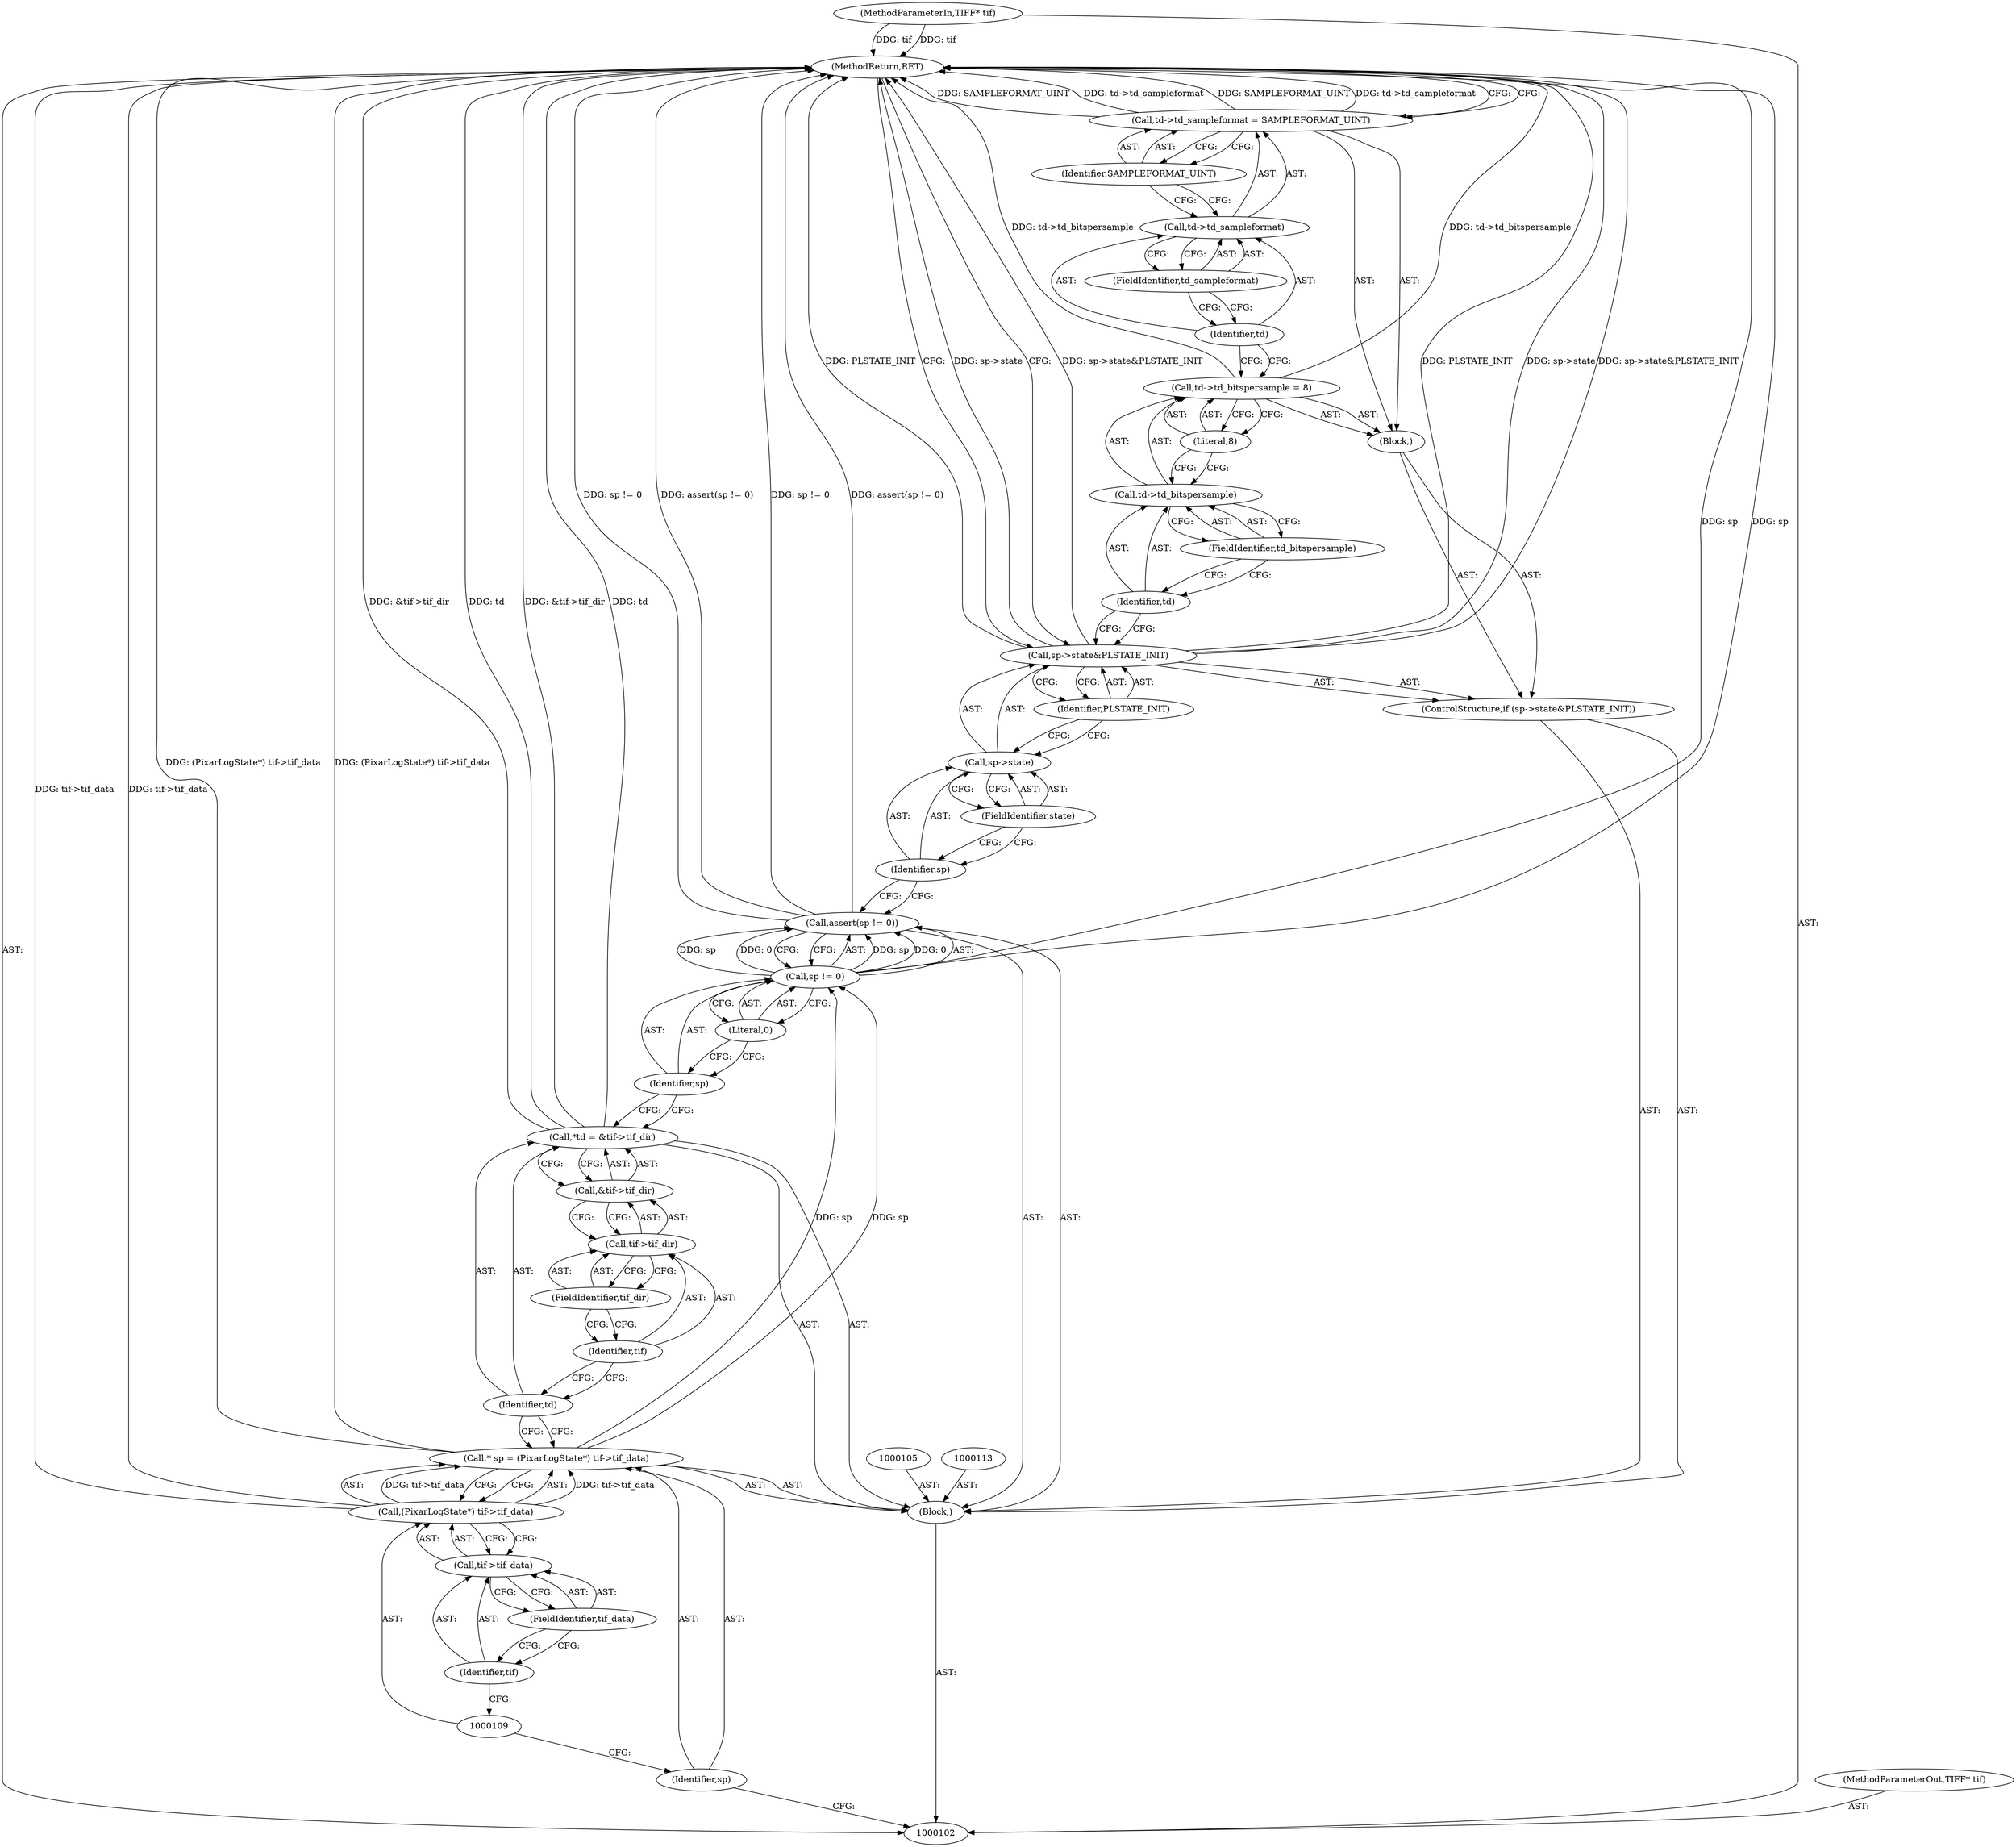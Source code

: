 digraph "0_libtiff_1044b43637fa7f70fb19b93593777b78bd20da86_1" {
"1000141" [label="(MethodReturn,RET)"];
"1000103" [label="(MethodParameterIn,TIFF* tif)"];
"1000182" [label="(MethodParameterOut,TIFF* tif)"];
"1000125" [label="(Call,sp->state&PLSTATE_INIT)"];
"1000126" [label="(Call,sp->state)"];
"1000127" [label="(Identifier,sp)"];
"1000128" [label="(FieldIdentifier,state)"];
"1000129" [label="(Identifier,PLSTATE_INIT)"];
"1000130" [label="(Block,)"];
"1000124" [label="(ControlStructure,if (sp->state&PLSTATE_INIT))"];
"1000104" [label="(Block,)"];
"1000131" [label="(Call,td->td_bitspersample = 8)"];
"1000132" [label="(Call,td->td_bitspersample)"];
"1000133" [label="(Identifier,td)"];
"1000134" [label="(FieldIdentifier,td_bitspersample)"];
"1000135" [label="(Literal,8)"];
"1000136" [label="(Call,td->td_sampleformat = SAMPLEFORMAT_UINT)"];
"1000137" [label="(Call,td->td_sampleformat)"];
"1000138" [label="(Identifier,td)"];
"1000139" [label="(FieldIdentifier,td_sampleformat)"];
"1000140" [label="(Identifier,SAMPLEFORMAT_UINT)"];
"1000106" [label="(Call,* sp = (PixarLogState*) tif->tif_data)"];
"1000107" [label="(Identifier,sp)"];
"1000108" [label="(Call,(PixarLogState*) tif->tif_data)"];
"1000110" [label="(Call,tif->tif_data)"];
"1000111" [label="(Identifier,tif)"];
"1000112" [label="(FieldIdentifier,tif_data)"];
"1000114" [label="(Call,*td = &tif->tif_dir)"];
"1000115" [label="(Identifier,td)"];
"1000116" [label="(Call,&tif->tif_dir)"];
"1000117" [label="(Call,tif->tif_dir)"];
"1000118" [label="(Identifier,tif)"];
"1000119" [label="(FieldIdentifier,tif_dir)"];
"1000120" [label="(Call,assert(sp != 0))"];
"1000123" [label="(Literal,0)"];
"1000121" [label="(Call,sp != 0)"];
"1000122" [label="(Identifier,sp)"];
"1000141" -> "1000102"  [label="AST: "];
"1000141" -> "1000136"  [label="CFG: "];
"1000141" -> "1000125"  [label="CFG: "];
"1000125" -> "1000141"  [label="DDG: sp->state"];
"1000125" -> "1000141"  [label="DDG: sp->state&PLSTATE_INIT"];
"1000125" -> "1000141"  [label="DDG: PLSTATE_INIT"];
"1000106" -> "1000141"  [label="DDG: (PixarLogState*) tif->tif_data"];
"1000131" -> "1000141"  [label="DDG: td->td_bitspersample"];
"1000136" -> "1000141"  [label="DDG: SAMPLEFORMAT_UINT"];
"1000136" -> "1000141"  [label="DDG: td->td_sampleformat"];
"1000114" -> "1000141"  [label="DDG: &tif->tif_dir"];
"1000114" -> "1000141"  [label="DDG: td"];
"1000103" -> "1000141"  [label="DDG: tif"];
"1000120" -> "1000141"  [label="DDG: sp != 0"];
"1000120" -> "1000141"  [label="DDG: assert(sp != 0)"];
"1000108" -> "1000141"  [label="DDG: tif->tif_data"];
"1000121" -> "1000141"  [label="DDG: sp"];
"1000103" -> "1000102"  [label="AST: "];
"1000103" -> "1000141"  [label="DDG: tif"];
"1000182" -> "1000102"  [label="AST: "];
"1000125" -> "1000124"  [label="AST: "];
"1000125" -> "1000129"  [label="CFG: "];
"1000126" -> "1000125"  [label="AST: "];
"1000129" -> "1000125"  [label="AST: "];
"1000133" -> "1000125"  [label="CFG: "];
"1000141" -> "1000125"  [label="CFG: "];
"1000125" -> "1000141"  [label="DDG: sp->state"];
"1000125" -> "1000141"  [label="DDG: sp->state&PLSTATE_INIT"];
"1000125" -> "1000141"  [label="DDG: PLSTATE_INIT"];
"1000126" -> "1000125"  [label="AST: "];
"1000126" -> "1000128"  [label="CFG: "];
"1000127" -> "1000126"  [label="AST: "];
"1000128" -> "1000126"  [label="AST: "];
"1000129" -> "1000126"  [label="CFG: "];
"1000127" -> "1000126"  [label="AST: "];
"1000127" -> "1000120"  [label="CFG: "];
"1000128" -> "1000127"  [label="CFG: "];
"1000128" -> "1000126"  [label="AST: "];
"1000128" -> "1000127"  [label="CFG: "];
"1000126" -> "1000128"  [label="CFG: "];
"1000129" -> "1000125"  [label="AST: "];
"1000129" -> "1000126"  [label="CFG: "];
"1000125" -> "1000129"  [label="CFG: "];
"1000130" -> "1000124"  [label="AST: "];
"1000131" -> "1000130"  [label="AST: "];
"1000136" -> "1000130"  [label="AST: "];
"1000124" -> "1000104"  [label="AST: "];
"1000125" -> "1000124"  [label="AST: "];
"1000130" -> "1000124"  [label="AST: "];
"1000104" -> "1000102"  [label="AST: "];
"1000105" -> "1000104"  [label="AST: "];
"1000106" -> "1000104"  [label="AST: "];
"1000113" -> "1000104"  [label="AST: "];
"1000114" -> "1000104"  [label="AST: "];
"1000120" -> "1000104"  [label="AST: "];
"1000124" -> "1000104"  [label="AST: "];
"1000131" -> "1000130"  [label="AST: "];
"1000131" -> "1000135"  [label="CFG: "];
"1000132" -> "1000131"  [label="AST: "];
"1000135" -> "1000131"  [label="AST: "];
"1000138" -> "1000131"  [label="CFG: "];
"1000131" -> "1000141"  [label="DDG: td->td_bitspersample"];
"1000132" -> "1000131"  [label="AST: "];
"1000132" -> "1000134"  [label="CFG: "];
"1000133" -> "1000132"  [label="AST: "];
"1000134" -> "1000132"  [label="AST: "];
"1000135" -> "1000132"  [label="CFG: "];
"1000133" -> "1000132"  [label="AST: "];
"1000133" -> "1000125"  [label="CFG: "];
"1000134" -> "1000133"  [label="CFG: "];
"1000134" -> "1000132"  [label="AST: "];
"1000134" -> "1000133"  [label="CFG: "];
"1000132" -> "1000134"  [label="CFG: "];
"1000135" -> "1000131"  [label="AST: "];
"1000135" -> "1000132"  [label="CFG: "];
"1000131" -> "1000135"  [label="CFG: "];
"1000136" -> "1000130"  [label="AST: "];
"1000136" -> "1000140"  [label="CFG: "];
"1000137" -> "1000136"  [label="AST: "];
"1000140" -> "1000136"  [label="AST: "];
"1000141" -> "1000136"  [label="CFG: "];
"1000136" -> "1000141"  [label="DDG: SAMPLEFORMAT_UINT"];
"1000136" -> "1000141"  [label="DDG: td->td_sampleformat"];
"1000137" -> "1000136"  [label="AST: "];
"1000137" -> "1000139"  [label="CFG: "];
"1000138" -> "1000137"  [label="AST: "];
"1000139" -> "1000137"  [label="AST: "];
"1000140" -> "1000137"  [label="CFG: "];
"1000138" -> "1000137"  [label="AST: "];
"1000138" -> "1000131"  [label="CFG: "];
"1000139" -> "1000138"  [label="CFG: "];
"1000139" -> "1000137"  [label="AST: "];
"1000139" -> "1000138"  [label="CFG: "];
"1000137" -> "1000139"  [label="CFG: "];
"1000140" -> "1000136"  [label="AST: "];
"1000140" -> "1000137"  [label="CFG: "];
"1000136" -> "1000140"  [label="CFG: "];
"1000106" -> "1000104"  [label="AST: "];
"1000106" -> "1000108"  [label="CFG: "];
"1000107" -> "1000106"  [label="AST: "];
"1000108" -> "1000106"  [label="AST: "];
"1000115" -> "1000106"  [label="CFG: "];
"1000106" -> "1000141"  [label="DDG: (PixarLogState*) tif->tif_data"];
"1000108" -> "1000106"  [label="DDG: tif->tif_data"];
"1000106" -> "1000121"  [label="DDG: sp"];
"1000107" -> "1000106"  [label="AST: "];
"1000107" -> "1000102"  [label="CFG: "];
"1000109" -> "1000107"  [label="CFG: "];
"1000108" -> "1000106"  [label="AST: "];
"1000108" -> "1000110"  [label="CFG: "];
"1000109" -> "1000108"  [label="AST: "];
"1000110" -> "1000108"  [label="AST: "];
"1000106" -> "1000108"  [label="CFG: "];
"1000108" -> "1000141"  [label="DDG: tif->tif_data"];
"1000108" -> "1000106"  [label="DDG: tif->tif_data"];
"1000110" -> "1000108"  [label="AST: "];
"1000110" -> "1000112"  [label="CFG: "];
"1000111" -> "1000110"  [label="AST: "];
"1000112" -> "1000110"  [label="AST: "];
"1000108" -> "1000110"  [label="CFG: "];
"1000111" -> "1000110"  [label="AST: "];
"1000111" -> "1000109"  [label="CFG: "];
"1000112" -> "1000111"  [label="CFG: "];
"1000112" -> "1000110"  [label="AST: "];
"1000112" -> "1000111"  [label="CFG: "];
"1000110" -> "1000112"  [label="CFG: "];
"1000114" -> "1000104"  [label="AST: "];
"1000114" -> "1000116"  [label="CFG: "];
"1000115" -> "1000114"  [label="AST: "];
"1000116" -> "1000114"  [label="AST: "];
"1000122" -> "1000114"  [label="CFG: "];
"1000114" -> "1000141"  [label="DDG: &tif->tif_dir"];
"1000114" -> "1000141"  [label="DDG: td"];
"1000115" -> "1000114"  [label="AST: "];
"1000115" -> "1000106"  [label="CFG: "];
"1000118" -> "1000115"  [label="CFG: "];
"1000116" -> "1000114"  [label="AST: "];
"1000116" -> "1000117"  [label="CFG: "];
"1000117" -> "1000116"  [label="AST: "];
"1000114" -> "1000116"  [label="CFG: "];
"1000117" -> "1000116"  [label="AST: "];
"1000117" -> "1000119"  [label="CFG: "];
"1000118" -> "1000117"  [label="AST: "];
"1000119" -> "1000117"  [label="AST: "];
"1000116" -> "1000117"  [label="CFG: "];
"1000118" -> "1000117"  [label="AST: "];
"1000118" -> "1000115"  [label="CFG: "];
"1000119" -> "1000118"  [label="CFG: "];
"1000119" -> "1000117"  [label="AST: "];
"1000119" -> "1000118"  [label="CFG: "];
"1000117" -> "1000119"  [label="CFG: "];
"1000120" -> "1000104"  [label="AST: "];
"1000120" -> "1000121"  [label="CFG: "];
"1000121" -> "1000120"  [label="AST: "];
"1000127" -> "1000120"  [label="CFG: "];
"1000120" -> "1000141"  [label="DDG: sp != 0"];
"1000120" -> "1000141"  [label="DDG: assert(sp != 0)"];
"1000121" -> "1000120"  [label="DDG: sp"];
"1000121" -> "1000120"  [label="DDG: 0"];
"1000123" -> "1000121"  [label="AST: "];
"1000123" -> "1000122"  [label="CFG: "];
"1000121" -> "1000123"  [label="CFG: "];
"1000121" -> "1000120"  [label="AST: "];
"1000121" -> "1000123"  [label="CFG: "];
"1000122" -> "1000121"  [label="AST: "];
"1000123" -> "1000121"  [label="AST: "];
"1000120" -> "1000121"  [label="CFG: "];
"1000121" -> "1000141"  [label="DDG: sp"];
"1000121" -> "1000120"  [label="DDG: sp"];
"1000121" -> "1000120"  [label="DDG: 0"];
"1000106" -> "1000121"  [label="DDG: sp"];
"1000122" -> "1000121"  [label="AST: "];
"1000122" -> "1000114"  [label="CFG: "];
"1000123" -> "1000122"  [label="CFG: "];
}
